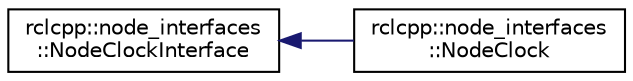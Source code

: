 digraph "Graphical Class Hierarchy"
{
  edge [fontname="Helvetica",fontsize="10",labelfontname="Helvetica",labelfontsize="10"];
  node [fontname="Helvetica",fontsize="10",shape=record];
  rankdir="LR";
  Node0 [label="rclcpp::node_interfaces\l::NodeClockInterface",height=0.2,width=0.4,color="black", fillcolor="white", style="filled",URL="$classrclcpp_1_1node__interfaces_1_1NodeClockInterface.html",tooltip="Pure virtual interface class for the NodeClock part of the Node API. "];
  Node0 -> Node1 [dir="back",color="midnightblue",fontsize="10",style="solid",fontname="Helvetica"];
  Node1 [label="rclcpp::node_interfaces\l::NodeClock",height=0.2,width=0.4,color="black", fillcolor="white", style="filled",URL="$classrclcpp_1_1node__interfaces_1_1NodeClock.html",tooltip="Implementation of the NodeClock part of the Node API. "];
}
